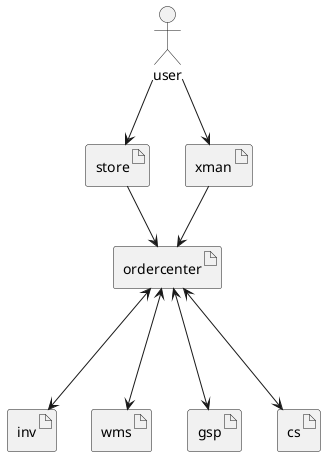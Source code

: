 @startuml
actor user

artifact store
artifact xman
artifact ordercenter{

}
artifact inv
artifact wms
artifact gsp
artifact cs


user -down-> store
user -down-> xman

store -down-> ordercenter
xman -down-> ordercenter
ordercenter <--down-> inv
ordercenter <--down-> wms
ordercenter <--down-> gsp
ordercenter <--down-> cs





@enduml